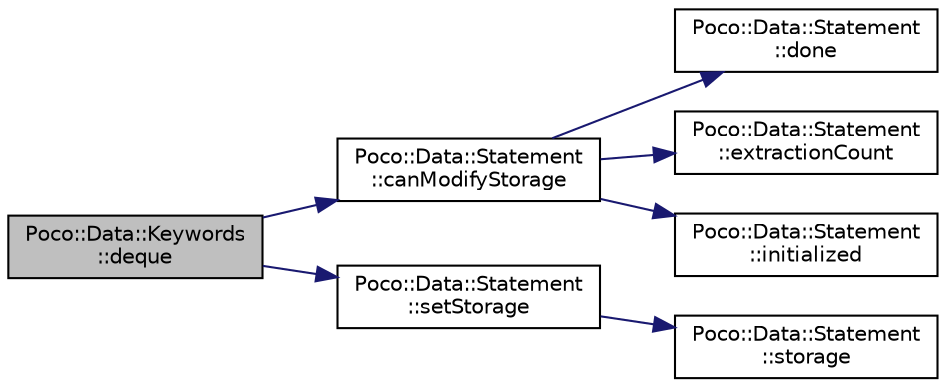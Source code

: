 digraph "Poco::Data::Keywords::deque"
{
 // LATEX_PDF_SIZE
  edge [fontname="Helvetica",fontsize="10",labelfontname="Helvetica",labelfontsize="10"];
  node [fontname="Helvetica",fontsize="10",shape=record];
  rankdir="LR";
  Node1 [label="Poco::Data::Keywords\l::deque",height=0.2,width=0.4,color="black", fillcolor="grey75", style="filled", fontcolor="black",tooltip=" "];
  Node1 -> Node2 [color="midnightblue",fontsize="10",style="solid",fontname="Helvetica"];
  Node2 [label="Poco::Data::Statement\l::canModifyStorage",height=0.2,width=0.4,color="black", fillcolor="white", style="filled",URL="$classPoco_1_1Data_1_1Statement.html#a455993fc8b2220dbc2b2238b1b003de1",tooltip="Resets the Statement so that it can be filled with a new SQL command."];
  Node2 -> Node3 [color="midnightblue",fontsize="10",style="solid",fontname="Helvetica"];
  Node3 [label="Poco::Data::Statement\l::done",height=0.2,width=0.4,color="black", fillcolor="white", style="filled",URL="$classPoco_1_1Data_1_1Statement.html#a0df7e01caa14516f85e567f6d34a06a7",tooltip=" "];
  Node2 -> Node4 [color="midnightblue",fontsize="10",style="solid",fontname="Helvetica"];
  Node4 [label="Poco::Data::Statement\l::extractionCount",height=0.2,width=0.4,color="black", fillcolor="white", style="filled",URL="$classPoco_1_1Data_1_1Statement.html#ac84f4ab83664f77449d9c6e1524b5a4f",tooltip=" "];
  Node2 -> Node5 [color="midnightblue",fontsize="10",style="solid",fontname="Helvetica"];
  Node5 [label="Poco::Data::Statement\l::initialized",height=0.2,width=0.4,color="black", fillcolor="white", style="filled",URL="$classPoco_1_1Data_1_1Statement.html#a95a2f5313b3c3963f22e2d55e3fb8e50",tooltip=" "];
  Node1 -> Node6 [color="midnightblue",fontsize="10",style="solid",fontname="Helvetica"];
  Node6 [label="Poco::Data::Statement\l::setStorage",height=0.2,width=0.4,color="black", fillcolor="white", style="filled",URL="$classPoco_1_1Data_1_1Statement.html#afab557984fd9368aa552a968020d6f49",tooltip="Returns the internal storage type for the statement."];
  Node6 -> Node7 [color="midnightblue",fontsize="10",style="solid",fontname="Helvetica"];
  Node7 [label="Poco::Data::Statement\l::storage",height=0.2,width=0.4,color="black", fillcolor="white", style="filled",URL="$classPoco_1_1Data_1_1Statement.html#ae2f9fab339d7e1476e0ddde9560f1082",tooltip="Returns true if statement is in a state that allows the internal storage to be modified."];
}
